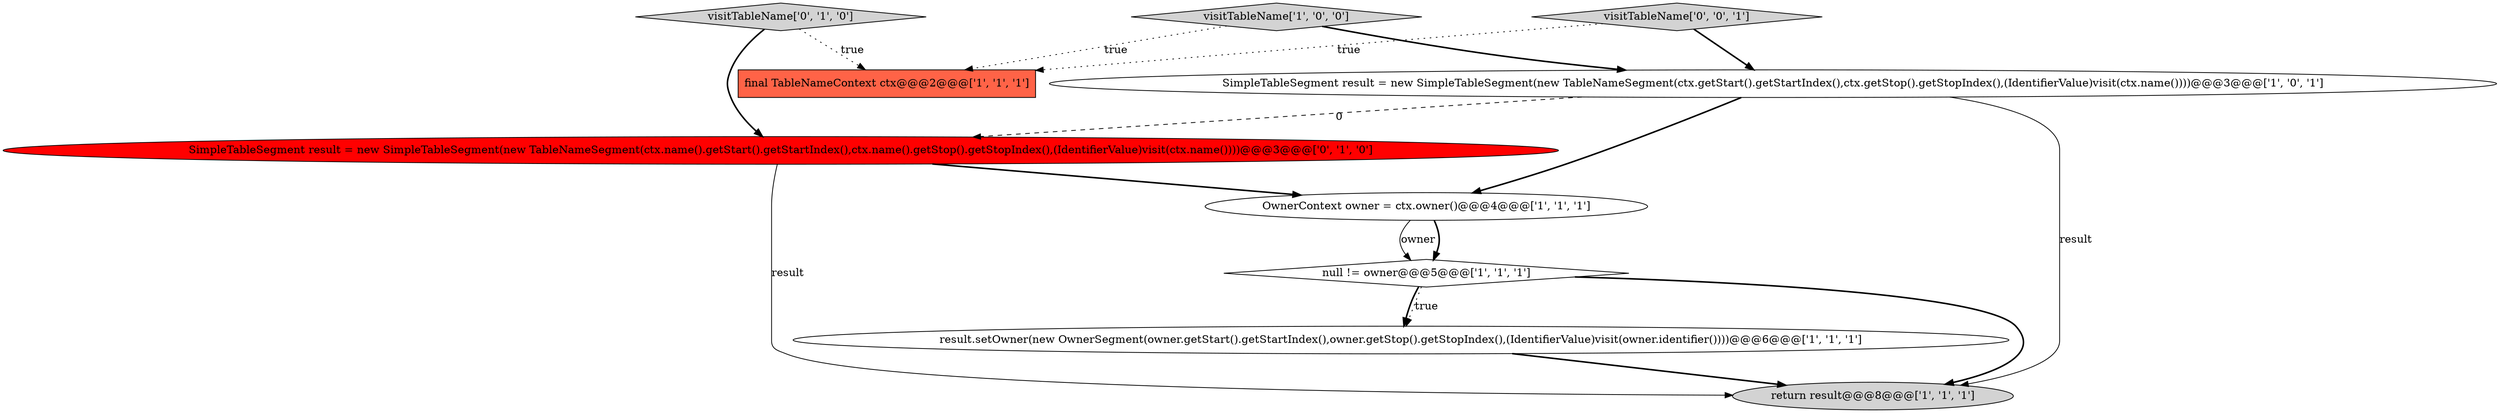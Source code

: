 digraph {
8 [style = filled, label = "visitTableName['0', '1', '0']", fillcolor = lightgray, shape = diamond image = "AAA0AAABBB2BBB"];
6 [style = filled, label = "final TableNameContext ctx@@@2@@@['1', '1', '1']", fillcolor = tomato, shape = box image = "AAA0AAABBB1BBB"];
7 [style = filled, label = "SimpleTableSegment result = new SimpleTableSegment(new TableNameSegment(ctx.name().getStart().getStartIndex(),ctx.name().getStop().getStopIndex(),(IdentifierValue)visit(ctx.name())))@@@3@@@['0', '1', '0']", fillcolor = red, shape = ellipse image = "AAA1AAABBB2BBB"];
5 [style = filled, label = "SimpleTableSegment result = new SimpleTableSegment(new TableNameSegment(ctx.getStart().getStartIndex(),ctx.getStop().getStopIndex(),(IdentifierValue)visit(ctx.name())))@@@3@@@['1', '0', '1']", fillcolor = white, shape = ellipse image = "AAA0AAABBB1BBB"];
3 [style = filled, label = "OwnerContext owner = ctx.owner()@@@4@@@['1', '1', '1']", fillcolor = white, shape = ellipse image = "AAA0AAABBB1BBB"];
2 [style = filled, label = "result.setOwner(new OwnerSegment(owner.getStart().getStartIndex(),owner.getStop().getStopIndex(),(IdentifierValue)visit(owner.identifier())))@@@6@@@['1', '1', '1']", fillcolor = white, shape = ellipse image = "AAA0AAABBB1BBB"];
1 [style = filled, label = "visitTableName['1', '0', '0']", fillcolor = lightgray, shape = diamond image = "AAA0AAABBB1BBB"];
0 [style = filled, label = "return result@@@8@@@['1', '1', '1']", fillcolor = lightgray, shape = ellipse image = "AAA0AAABBB1BBB"];
9 [style = filled, label = "visitTableName['0', '0', '1']", fillcolor = lightgray, shape = diamond image = "AAA0AAABBB3BBB"];
4 [style = filled, label = "null != owner@@@5@@@['1', '1', '1']", fillcolor = white, shape = diamond image = "AAA0AAABBB1BBB"];
1->5 [style = bold, label=""];
5->3 [style = bold, label=""];
9->5 [style = bold, label=""];
5->0 [style = solid, label="result"];
1->6 [style = dotted, label="true"];
2->0 [style = bold, label=""];
4->2 [style = bold, label=""];
8->6 [style = dotted, label="true"];
5->7 [style = dashed, label="0"];
9->6 [style = dotted, label="true"];
7->0 [style = solid, label="result"];
3->4 [style = bold, label=""];
4->2 [style = dotted, label="true"];
7->3 [style = bold, label=""];
8->7 [style = bold, label=""];
4->0 [style = bold, label=""];
3->4 [style = solid, label="owner"];
}
